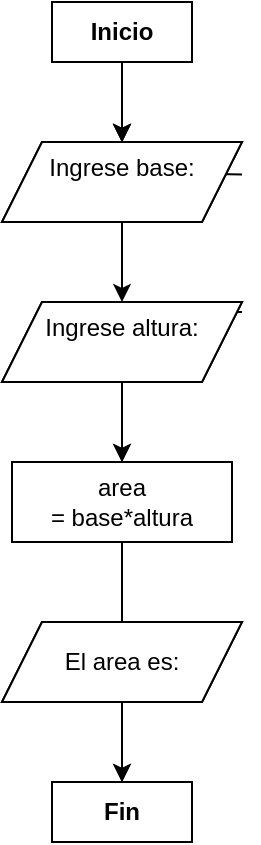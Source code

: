 <mxfile>
    <diagram id="KFQysZ_KDk5E40FSaf8K" name="Page-1">
        <mxGraphModel dx="540" dy="1699" grid="1" gridSize="10" guides="1" tooltips="1" connect="1" arrows="1" fold="1" page="1" pageScale="1" pageWidth="850" pageHeight="1400" background="#ffffff" math="0" shadow="0">
            <root>
                <mxCell id="0"/>
                <mxCell id="1" parent="0"/>
                <mxCell id="13" value="" style="edgeStyle=none;html=1;" parent="1" source="2" edge="1">
                    <mxGeometry relative="1" as="geometry">
                        <mxPoint x="230" y="-600" as="targetPoint"/>
                    </mxGeometry>
                </mxCell>
                <mxCell id="2" value="&lt;b&gt;Inicio&lt;/b&gt;" style="rounded=0;whiteSpace=wrap;html=1;" parent="1" vertex="1">
                    <mxGeometry x="195" y="-670" width="70" height="30" as="geometry"/>
                </mxCell>
                <mxCell id="22" value="" style="edgeStyle=none;html=1;" parent="1" source="23" edge="1">
                    <mxGeometry relative="1" as="geometry">
                        <mxPoint x="230" y="-600" as="targetPoint"/>
                    </mxGeometry>
                </mxCell>
                <mxCell id="23" value="&lt;b&gt;Main&lt;/b&gt;" style="rounded=0;whiteSpace=wrap;html=1;" parent="1" vertex="1">
                    <mxGeometry x="195" y="-670" width="70" height="30" as="geometry"/>
                </mxCell>
                <mxCell id="34" value="" style="edgeStyle=none;html=1;" parent="1" source="32" target="54" edge="1">
                    <mxGeometry relative="1" as="geometry">
                        <mxPoint x="230" y="-530" as="targetPoint"/>
                    </mxGeometry>
                </mxCell>
                <mxCell id="32" value="&lt;b&gt;Void&lt;/b&gt;" style="rounded=0;whiteSpace=wrap;html=1;" parent="1" vertex="1">
                    <mxGeometry x="195" y="-600" width="70" height="30" as="geometry"/>
                </mxCell>
                <mxCell id="38" value="" style="edgeStyle=none;html=1;" parent="1" edge="1">
                    <mxGeometry relative="1" as="geometry">
                        <mxPoint x="290" y="-515" as="sourcePoint"/>
                        <mxPoint x="265" y="-515" as="targetPoint"/>
                    </mxGeometry>
                </mxCell>
                <mxCell id="37" value="" style="edgeStyle=none;html=1;" parent="1" target="32" edge="1">
                    <mxGeometry relative="1" as="geometry">
                        <mxPoint x="290" y="-583.8" as="sourcePoint"/>
                    </mxGeometry>
                </mxCell>
                <mxCell id="39" value="" style="edgeStyle=none;html=1;" edge="1" parent="1" source="40" target="42">
                    <mxGeometry relative="1" as="geometry"/>
                </mxCell>
                <mxCell id="40" value="&lt;b&gt;Inicio&lt;/b&gt;" style="rounded=0;whiteSpace=wrap;html=1;" vertex="1" parent="1">
                    <mxGeometry x="195" y="-670" width="70" height="30" as="geometry"/>
                </mxCell>
                <mxCell id="42" value="Ingrese base:&lt;div&gt;&lt;br&gt;&lt;/div&gt;" style="shape=parallelogram;perimeter=parallelogramPerimeter;whiteSpace=wrap;html=1;fixedSize=1;" vertex="1" parent="1">
                    <mxGeometry x="170" y="-600" width="120" height="40" as="geometry"/>
                </mxCell>
                <mxCell id="43" value="" style="edgeStyle=none;html=1;" edge="1" parent="1" source="44" target="46">
                    <mxGeometry relative="1" as="geometry"/>
                </mxCell>
                <mxCell id="44" value="Ingrese altura:&lt;div&gt;&lt;br&gt;&lt;/div&gt;" style="shape=parallelogram;perimeter=parallelogramPerimeter;whiteSpace=wrap;html=1;fixedSize=1;" vertex="1" parent="1">
                    <mxGeometry x="170" y="-520" width="120" height="40" as="geometry"/>
                </mxCell>
                <mxCell id="45" value="" style="edgeStyle=none;html=1;" edge="1" parent="1" source="46" target="48">
                    <mxGeometry relative="1" as="geometry"/>
                </mxCell>
                <mxCell id="46" value="area&lt;div&gt;= base*altura&lt;/div&gt;" style="rounded=0;whiteSpace=wrap;html=1;" vertex="1" parent="1">
                    <mxGeometry x="175" y="-440" width="110" height="40" as="geometry"/>
                </mxCell>
                <mxCell id="47" value="El area es:" style="shape=parallelogram;perimeter=parallelogramPerimeter;whiteSpace=wrap;html=1;fixedSize=1;" vertex="1" parent="1">
                    <mxGeometry x="170" y="-360" width="120" height="40" as="geometry"/>
                </mxCell>
                <mxCell id="48" value="&lt;b&gt;Fin&lt;/b&gt;" style="rounded=0;whiteSpace=wrap;html=1;" vertex="1" parent="1">
                    <mxGeometry x="195" y="-280" width="70" height="30" as="geometry"/>
                </mxCell>
                <mxCell id="49" value="" style="edgeStyle=none;html=1;" edge="1" parent="1" source="50" target="52">
                    <mxGeometry relative="1" as="geometry"/>
                </mxCell>
                <mxCell id="50" value="&lt;b&gt;Inicio&lt;/b&gt;" style="rounded=0;whiteSpace=wrap;html=1;" vertex="1" parent="1">
                    <mxGeometry x="195" y="-670" width="70" height="30" as="geometry"/>
                </mxCell>
                <mxCell id="52" value="Ingrese base:&lt;div&gt;&lt;br&gt;&lt;/div&gt;" style="shape=parallelogram;perimeter=parallelogramPerimeter;whiteSpace=wrap;html=1;fixedSize=1;" vertex="1" parent="1">
                    <mxGeometry x="170" y="-600" width="120" height="40" as="geometry"/>
                </mxCell>
                <mxCell id="53" value="" style="edgeStyle=none;html=1;" edge="1" parent="1" source="54" target="56">
                    <mxGeometry relative="1" as="geometry"/>
                </mxCell>
                <mxCell id="54" value="Ingrese altura:&lt;div&gt;&lt;br&gt;&lt;/div&gt;" style="shape=parallelogram;perimeter=parallelogramPerimeter;whiteSpace=wrap;html=1;fixedSize=1;" vertex="1" parent="1">
                    <mxGeometry x="170" y="-520" width="120" height="40" as="geometry"/>
                </mxCell>
                <mxCell id="55" value="" style="edgeStyle=none;html=1;" edge="1" parent="1" source="56" target="58">
                    <mxGeometry relative="1" as="geometry"/>
                </mxCell>
                <mxCell id="56" value="area&lt;div&gt;= base*altura&lt;/div&gt;" style="rounded=0;whiteSpace=wrap;html=1;" vertex="1" parent="1">
                    <mxGeometry x="175" y="-440" width="110" height="40" as="geometry"/>
                </mxCell>
                <mxCell id="57" value="El area es:" style="shape=parallelogram;perimeter=parallelogramPerimeter;whiteSpace=wrap;html=1;fixedSize=1;" vertex="1" parent="1">
                    <mxGeometry x="170" y="-360" width="120" height="40" as="geometry"/>
                </mxCell>
                <mxCell id="58" value="&lt;b&gt;Fin&lt;/b&gt;" style="rounded=0;whiteSpace=wrap;html=1;" vertex="1" parent="1">
                    <mxGeometry x="195" y="-280" width="70" height="30" as="geometry"/>
                </mxCell>
            </root>
        </mxGraphModel>
    </diagram>
</mxfile>